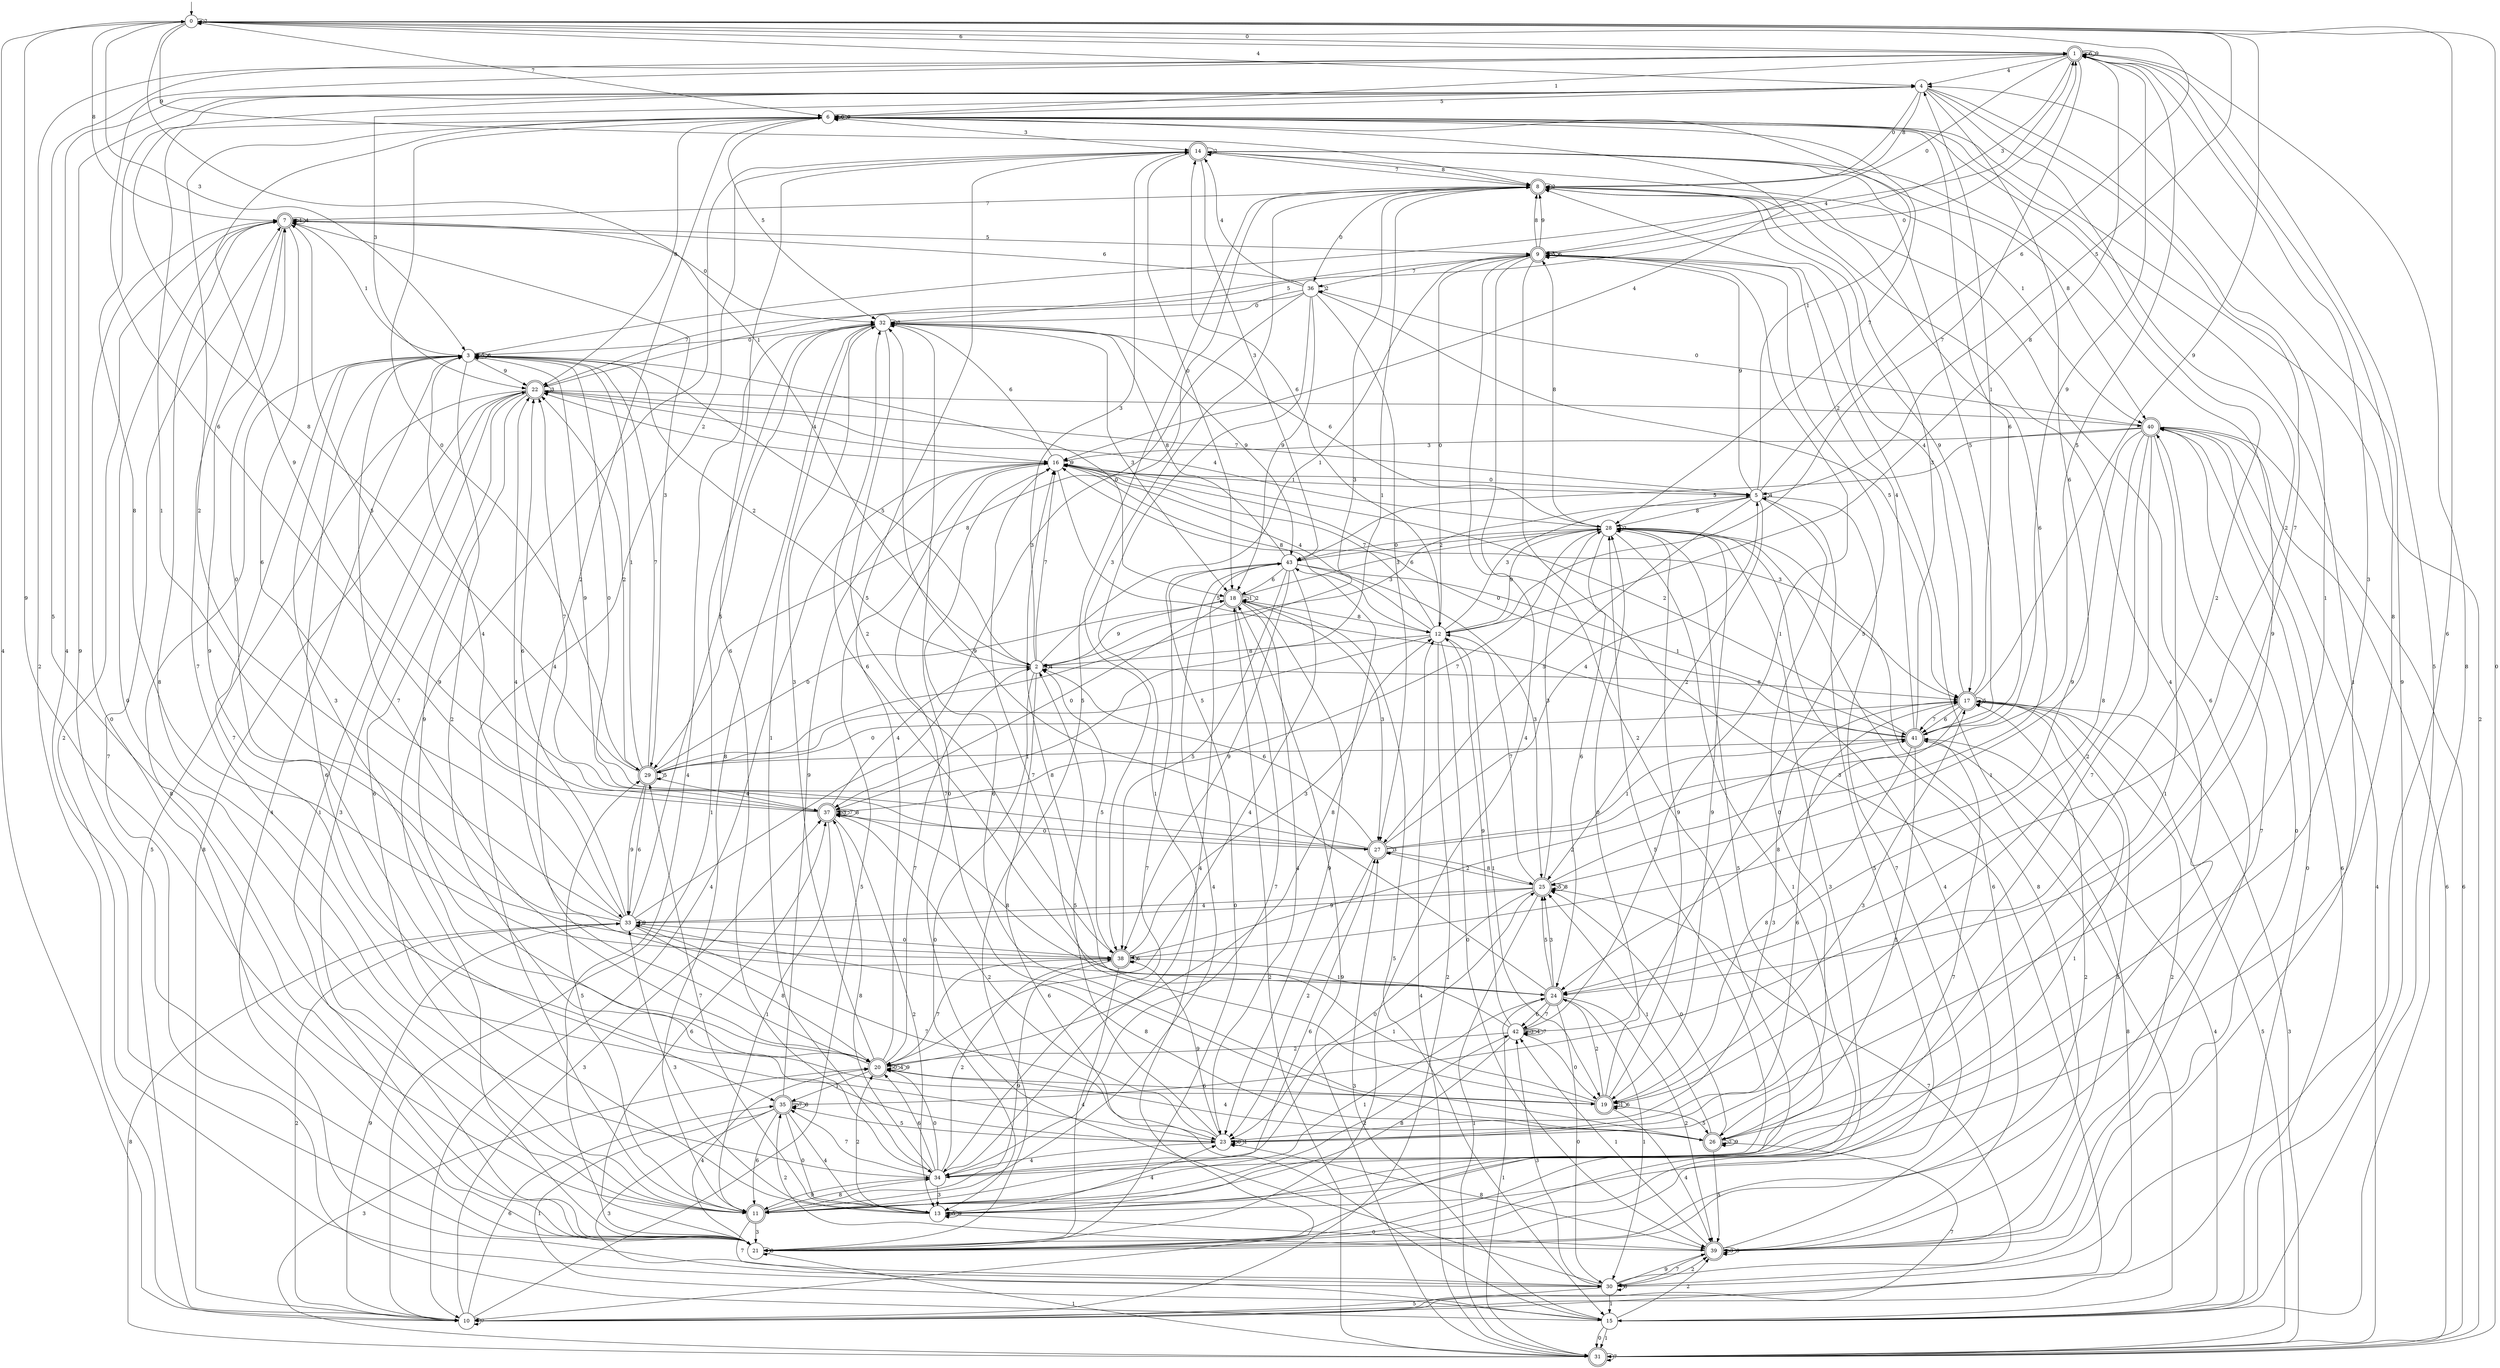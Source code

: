 digraph g {

	s0 [shape="circle" label="0"];
	s1 [shape="doublecircle" label="1"];
	s2 [shape="circle" label="2"];
	s3 [shape="circle" label="3"];
	s4 [shape="circle" label="4"];
	s5 [shape="circle" label="5"];
	s6 [shape="circle" label="6"];
	s7 [shape="doublecircle" label="7"];
	s8 [shape="doublecircle" label="8"];
	s9 [shape="doublecircle" label="9"];
	s10 [shape="circle" label="10"];
	s11 [shape="doublecircle" label="11"];
	s12 [shape="circle" label="12"];
	s13 [shape="circle" label="13"];
	s14 [shape="doublecircle" label="14"];
	s15 [shape="circle" label="15"];
	s16 [shape="circle" label="16"];
	s17 [shape="doublecircle" label="17"];
	s18 [shape="doublecircle" label="18"];
	s19 [shape="doublecircle" label="19"];
	s20 [shape="doublecircle" label="20"];
	s21 [shape="circle" label="21"];
	s22 [shape="doublecircle" label="22"];
	s23 [shape="circle" label="23"];
	s24 [shape="doublecircle" label="24"];
	s25 [shape="doublecircle" label="25"];
	s26 [shape="doublecircle" label="26"];
	s27 [shape="doublecircle" label="27"];
	s28 [shape="circle" label="28"];
	s29 [shape="doublecircle" label="29"];
	s30 [shape="circle" label="30"];
	s31 [shape="doublecircle" label="31"];
	s32 [shape="circle" label="32"];
	s33 [shape="circle" label="33"];
	s34 [shape="circle" label="34"];
	s35 [shape="doublecircle" label="35"];
	s36 [shape="circle" label="36"];
	s37 [shape="doublecircle" label="37"];
	s38 [shape="doublecircle" label="38"];
	s39 [shape="doublecircle" label="39"];
	s40 [shape="doublecircle" label="40"];
	s41 [shape="doublecircle" label="41"];
	s42 [shape="circle" label="42"];
	s43 [shape="circle" label="43"];
	s0 -> s1 [label="0"];
	s0 -> s2 [label="1"];
	s0 -> s0 [label="2"];
	s0 -> s3 [label="3"];
	s0 -> s4 [label="4"];
	s0 -> s5 [label="5"];
	s0 -> s1 [label="6"];
	s0 -> s6 [label="7"];
	s0 -> s7 [label="8"];
	s0 -> s8 [label="9"];
	s1 -> s9 [label="0"];
	s1 -> s6 [label="1"];
	s1 -> s10 [label="2"];
	s1 -> s9 [label="3"];
	s1 -> s4 [label="4"];
	s1 -> s11 [label="5"];
	s1 -> s1 [label="6"];
	s1 -> s12 [label="7"];
	s1 -> s12 [label="8"];
	s1 -> s1 [label="9"];
	s2 -> s13 [label="0"];
	s2 -> s9 [label="1"];
	s2 -> s3 [label="2"];
	s2 -> s14 [label="3"];
	s2 -> s2 [label="4"];
	s2 -> s3 [label="5"];
	s2 -> s15 [label="6"];
	s2 -> s16 [label="7"];
	s2 -> s17 [label="8"];
	s2 -> s18 [label="9"];
	s3 -> s18 [label="0"];
	s3 -> s7 [label="1"];
	s3 -> s19 [label="2"];
	s3 -> s20 [label="3"];
	s3 -> s1 [label="4"];
	s3 -> s3 [label="5"];
	s3 -> s3 [label="6"];
	s3 -> s20 [label="7"];
	s3 -> s21 [label="8"];
	s3 -> s22 [label="9"];
	s4 -> s8 [label="0"];
	s4 -> s23 [label="1"];
	s4 -> s24 [label="2"];
	s4 -> s22 [label="3"];
	s4 -> s21 [label="4"];
	s4 -> s6 [label="5"];
	s4 -> s25 [label="6"];
	s4 -> s24 [label="7"];
	s4 -> s8 [label="8"];
	s4 -> s21 [label="9"];
	s5 -> s26 [label="0"];
	s5 -> s6 [label="1"];
	s5 -> s25 [label="2"];
	s5 -> s2 [label="3"];
	s5 -> s5 [label="4"];
	s5 -> s27 [label="5"];
	s5 -> s0 [label="6"];
	s5 -> s21 [label="7"];
	s5 -> s28 [label="8"];
	s5 -> s9 [label="9"];
	s6 -> s29 [label="0"];
	s6 -> s30 [label="1"];
	s6 -> s31 [label="2"];
	s6 -> s14 [label="3"];
	s6 -> s16 [label="4"];
	s6 -> s32 [label="5"];
	s6 -> s6 [label="6"];
	s6 -> s28 [label="7"];
	s6 -> s22 [label="8"];
	s6 -> s6 [label="9"];
	s7 -> s32 [label="0"];
	s7 -> s7 [label="1"];
	s7 -> s30 [label="2"];
	s7 -> s29 [label="3"];
	s7 -> s7 [label="4"];
	s7 -> s9 [label="5"];
	s7 -> s33 [label="6"];
	s7 -> s23 [label="7"];
	s7 -> s34 [label="8"];
	s7 -> s35 [label="9"];
	s8 -> s36 [label="0"];
	s8 -> s37 [label="1"];
	s8 -> s8 [label="2"];
	s8 -> s38 [label="3"];
	s8 -> s13 [label="4"];
	s8 -> s21 [label="5"];
	s8 -> s39 [label="6"];
	s8 -> s7 [label="7"];
	s8 -> s14 [label="8"];
	s8 -> s17 [label="9"];
	s9 -> s12 [label="0"];
	s9 -> s15 [label="1"];
	s9 -> s21 [label="2"];
	s9 -> s10 [label="3"];
	s9 -> s21 [label="4"];
	s9 -> s9 [label="5"];
	s9 -> s9 [label="6"];
	s9 -> s36 [label="7"];
	s9 -> s8 [label="8"];
	s9 -> s8 [label="9"];
	s10 -> s40 [label="0"];
	s10 -> s32 [label="1"];
	s10 -> s33 [label="2"];
	s10 -> s37 [label="3"];
	s10 -> s0 [label="4"];
	s10 -> s16 [label="5"];
	s10 -> s35 [label="6"];
	s10 -> s10 [label="7"];
	s10 -> s41 [label="8"];
	s10 -> s33 [label="9"];
	s11 -> s7 [label="0"];
	s11 -> s24 [label="1"];
	s11 -> s42 [label="2"];
	s11 -> s21 [label="3"];
	s11 -> s43 [label="4"];
	s11 -> s29 [label="5"];
	s11 -> s27 [label="6"];
	s11 -> s30 [label="7"];
	s11 -> s34 [label="8"];
	s11 -> s0 [label="9"];
	s12 -> s39 [label="0"];
	s12 -> s19 [label="1"];
	s12 -> s10 [label="2"];
	s12 -> s5 [label="3"];
	s12 -> s16 [label="4"];
	s12 -> s29 [label="5"];
	s12 -> s14 [label="6"];
	s12 -> s16 [label="7"];
	s12 -> s2 [label="8"];
	s12 -> s28 [label="9"];
	s13 -> s39 [label="0"];
	s13 -> s17 [label="1"];
	s13 -> s20 [label="2"];
	s13 -> s33 [label="3"];
	s13 -> s23 [label="4"];
	s13 -> s13 [label="5"];
	s13 -> s3 [label="6"];
	s13 -> s29 [label="7"];
	s13 -> s1 [label="8"];
	s13 -> s13 [label="9"];
	s14 -> s18 [label="0"];
	s14 -> s40 [label="1"];
	s14 -> s14 [label="2"];
	s14 -> s43 [label="3"];
	s14 -> s11 [label="4"];
	s14 -> s41 [label="5"];
	s14 -> s34 [label="6"];
	s14 -> s8 [label="7"];
	s14 -> s40 [label="8"];
	s14 -> s26 [label="9"];
	s15 -> s31 [label="0"];
	s15 -> s31 [label="1"];
	s15 -> s39 [label="2"];
	s15 -> s27 [label="3"];
	s15 -> s41 [label="4"];
	s15 -> s1 [label="5"];
	s15 -> s40 [label="6"];
	s15 -> s7 [label="7"];
	s15 -> s1 [label="8"];
	s15 -> s4 [label="9"];
	s16 -> s5 [label="0"];
	s16 -> s5 [label="1"];
	s16 -> s22 [label="2"];
	s16 -> s17 [label="3"];
	s16 -> s10 [label="4"];
	s16 -> s41 [label="5"];
	s16 -> s32 [label="6"];
	s16 -> s26 [label="7"];
	s16 -> s12 [label="8"];
	s16 -> s16 [label="9"];
	s17 -> s29 [label="0"];
	s17 -> s4 [label="1"];
	s17 -> s39 [label="2"];
	s17 -> s31 [label="3"];
	s17 -> s8 [label="4"];
	s17 -> s17 [label="5"];
	s17 -> s41 [label="6"];
	s17 -> s41 [label="7"];
	s17 -> s24 [label="8"];
	s17 -> s0 [label="9"];
	s18 -> s37 [label="0"];
	s18 -> s18 [label="1"];
	s18 -> s18 [label="2"];
	s18 -> s27 [label="3"];
	s18 -> s23 [label="4"];
	s18 -> s15 [label="5"];
	s18 -> s28 [label="6"];
	s18 -> s34 [label="7"];
	s18 -> s12 [label="8"];
	s18 -> s23 [label="9"];
	s19 -> s28 [label="0"];
	s19 -> s19 [label="1"];
	s19 -> s24 [label="2"];
	s19 -> s17 [label="3"];
	s19 -> s39 [label="4"];
	s19 -> s26 [label="5"];
	s19 -> s19 [label="6"];
	s19 -> s16 [label="7"];
	s19 -> s16 [label="8"];
	s19 -> s28 [label="9"];
	s20 -> s20 [label="0"];
	s20 -> s35 [label="1"];
	s20 -> s6 [label="2"];
	s20 -> s32 [label="3"];
	s20 -> s20 [label="4"];
	s20 -> s14 [label="5"];
	s20 -> s19 [label="6"];
	s20 -> s2 [label="7"];
	s20 -> s43 [label="8"];
	s20 -> s20 [label="9"];
	s21 -> s7 [label="0"];
	s21 -> s31 [label="1"];
	s21 -> s17 [label="2"];
	s21 -> s22 [label="3"];
	s21 -> s20 [label="4"];
	s21 -> s5 [label="5"];
	s21 -> s37 [label="6"];
	s21 -> s40 [label="7"];
	s21 -> s21 [label="8"];
	s21 -> s14 [label="9"];
	s22 -> s1 [label="0"];
	s22 -> s21 [label="1"];
	s22 -> s40 [label="2"];
	s22 -> s22 [label="3"];
	s22 -> s16 [label="4"];
	s22 -> s10 [label="5"];
	s22 -> s11 [label="6"];
	s22 -> s5 [label="7"];
	s22 -> s10 [label="8"];
	s22 -> s20 [label="9"];
	s23 -> s23 [label="0"];
	s23 -> s23 [label="1"];
	s23 -> s37 [label="2"];
	s23 -> s17 [label="3"];
	s23 -> s34 [label="4"];
	s23 -> s2 [label="5"];
	s23 -> s17 [label="6"];
	s23 -> s3 [label="7"];
	s23 -> s39 [label="8"];
	s23 -> s38 [label="9"];
	s24 -> s30 [label="0"];
	s24 -> s30 [label="1"];
	s24 -> s39 [label="2"];
	s24 -> s25 [label="3"];
	s24 -> s22 [label="4"];
	s24 -> s25 [label="5"];
	s24 -> s42 [label="6"];
	s24 -> s42 [label="7"];
	s24 -> s37 [label="8"];
	s24 -> s32 [label="9"];
	s25 -> s23 [label="0"];
	s25 -> s31 [label="1"];
	s25 -> s27 [label="2"];
	s25 -> s28 [label="3"];
	s25 -> s33 [label="4"];
	s25 -> s25 [label="5"];
	s25 -> s8 [label="6"];
	s25 -> s12 [label="7"];
	s25 -> s25 [label="8"];
	s25 -> s33 [label="9"];
	s26 -> s25 [label="0"];
	s26 -> s25 [label="1"];
	s26 -> s26 [label="2"];
	s26 -> s1 [label="3"];
	s26 -> s20 [label="4"];
	s26 -> s39 [label="5"];
	s26 -> s16 [label="6"];
	s26 -> s10 [label="7"];
	s26 -> s33 [label="8"];
	s26 -> s26 [label="9"];
	s27 -> s3 [label="0"];
	s27 -> s41 [label="1"];
	s27 -> s23 [label="2"];
	s27 -> s27 [label="3"];
	s27 -> s5 [label="4"];
	s27 -> s1 [label="5"];
	s27 -> s2 [label="6"];
	s27 -> s22 [label="7"];
	s27 -> s25 [label="8"];
	s27 -> s3 [label="9"];
	s28 -> s43 [label="0"];
	s28 -> s21 [label="1"];
	s28 -> s28 [label="2"];
	s28 -> s21 [label="3"];
	s28 -> s22 [label="4"];
	s28 -> s11 [label="5"];
	s28 -> s24 [label="6"];
	s28 -> s37 [label="7"];
	s28 -> s9 [label="8"];
	s28 -> s19 [label="9"];
	s29 -> s18 [label="0"];
	s29 -> s3 [label="1"];
	s29 -> s22 [label="2"];
	s29 -> s8 [label="3"];
	s29 -> s37 [label="4"];
	s29 -> s29 [label="5"];
	s29 -> s33 [label="6"];
	s29 -> s3 [label="7"];
	s29 -> s4 [label="8"];
	s29 -> s33 [label="9"];
	s30 -> s32 [label="0"];
	s30 -> s15 [label="1"];
	s30 -> s39 [label="2"];
	s30 -> s42 [label="3"];
	s30 -> s3 [label="4"];
	s30 -> s10 [label="5"];
	s30 -> s0 [label="6"];
	s30 -> s25 [label="7"];
	s30 -> s30 [label="8"];
	s30 -> s39 [label="9"];
	s31 -> s0 [label="0"];
	s31 -> s24 [label="1"];
	s31 -> s18 [label="2"];
	s31 -> s20 [label="3"];
	s31 -> s12 [label="4"];
	s31 -> s17 [label="5"];
	s31 -> s40 [label="6"];
	s31 -> s31 [label="7"];
	s31 -> s33 [label="8"];
	s31 -> s18 [label="9"];
	s32 -> s3 [label="0"];
	s32 -> s34 [label="1"];
	s32 -> s38 [label="2"];
	s32 -> s18 [label="3"];
	s32 -> s21 [label="4"];
	s32 -> s9 [label="5"];
	s32 -> s28 [label="6"];
	s32 -> s32 [label="7"];
	s32 -> s11 [label="8"];
	s32 -> s43 [label="9"];
	s33 -> s38 [label="0"];
	s33 -> s6 [label="1"];
	s33 -> s6 [label="2"];
	s33 -> s8 [label="3"];
	s33 -> s3 [label="4"];
	s33 -> s32 [label="5"];
	s33 -> s22 [label="6"];
	s33 -> s23 [label="7"];
	s33 -> s20 [label="8"];
	s33 -> s33 [label="9"];
	s34 -> s20 [label="0"];
	s34 -> s25 [label="1"];
	s34 -> s38 [label="2"];
	s34 -> s13 [label="3"];
	s34 -> s43 [label="4"];
	s34 -> s28 [label="5"];
	s34 -> s20 [label="6"];
	s34 -> s35 [label="7"];
	s34 -> s37 [label="8"];
	s34 -> s11 [label="9"];
	s35 -> s13 [label="0"];
	s35 -> s15 [label="1"];
	s35 -> s6 [label="2"];
	s35 -> s15 [label="3"];
	s35 -> s13 [label="4"];
	s35 -> s23 [label="5"];
	s35 -> s11 [label="6"];
	s35 -> s35 [label="7"];
	s35 -> s35 [label="8"];
	s35 -> s16 [label="9"];
	s36 -> s32 [label="0"];
	s36 -> s10 [label="1"];
	s36 -> s36 [label="2"];
	s36 -> s27 [label="3"];
	s36 -> s14 [label="4"];
	s36 -> s17 [label="5"];
	s36 -> s7 [label="6"];
	s36 -> s22 [label="7"];
	s36 -> s29 [label="8"];
	s36 -> s18 [label="9"];
	s37 -> s27 [label="0"];
	s37 -> s11 [label="1"];
	s37 -> s13 [label="2"];
	s37 -> s37 [label="3"];
	s37 -> s2 [label="4"];
	s37 -> s7 [label="5"];
	s37 -> s1 [label="6"];
	s37 -> s37 [label="7"];
	s37 -> s37 [label="8"];
	s37 -> s6 [label="9"];
	s38 -> s7 [label="0"];
	s38 -> s24 [label="1"];
	s38 -> s41 [label="2"];
	s38 -> s12 [label="3"];
	s38 -> s21 [label="4"];
	s38 -> s2 [label="5"];
	s38 -> s38 [label="6"];
	s38 -> s20 [label="7"];
	s38 -> s4 [label="8"];
	s38 -> s11 [label="9"];
	s39 -> s40 [label="0"];
	s39 -> s42 [label="1"];
	s39 -> s35 [label="2"];
	s39 -> s39 [label="3"];
	s39 -> s28 [label="4"];
	s39 -> s17 [label="5"];
	s39 -> s28 [label="6"];
	s39 -> s30 [label="7"];
	s39 -> s28 [label="8"];
	s39 -> s39 [label="9"];
	s40 -> s36 [label="0"];
	s40 -> s34 [label="1"];
	s40 -> s19 [label="2"];
	s40 -> s16 [label="3"];
	s40 -> s31 [label="4"];
	s40 -> s43 [label="5"];
	s40 -> s31 [label="6"];
	s40 -> s23 [label="7"];
	s40 -> s24 [label="8"];
	s40 -> s38 [label="9"];
	s41 -> s16 [label="0"];
	s41 -> s29 [label="1"];
	s41 -> s16 [label="2"];
	s41 -> s8 [label="3"];
	s41 -> s9 [label="4"];
	s41 -> s26 [label="5"];
	s41 -> s6 [label="6"];
	s41 -> s11 [label="7"];
	s41 -> s19 [label="8"];
	s41 -> s1 [label="9"];
	s42 -> s19 [label="0"];
	s42 -> s9 [label="1"];
	s42 -> s20 [label="2"];
	s42 -> s42 [label="3"];
	s42 -> s42 [label="4"];
	s42 -> s9 [label="5"];
	s42 -> s32 [label="6"];
	s42 -> s42 [label="7"];
	s42 -> s13 [label="8"];
	s42 -> s12 [label="9"];
	s43 -> s21 [label="0"];
	s43 -> s41 [label="1"];
	s43 -> s28 [label="2"];
	s43 -> s25 [label="3"];
	s43 -> s20 [label="4"];
	s43 -> s38 [label="5"];
	s43 -> s18 [label="6"];
	s43 -> s34 [label="7"];
	s43 -> s32 [label="8"];
	s43 -> s38 [label="9"];

__start0 [label="" shape="none" width="0" height="0"];
__start0 -> s0;

}
